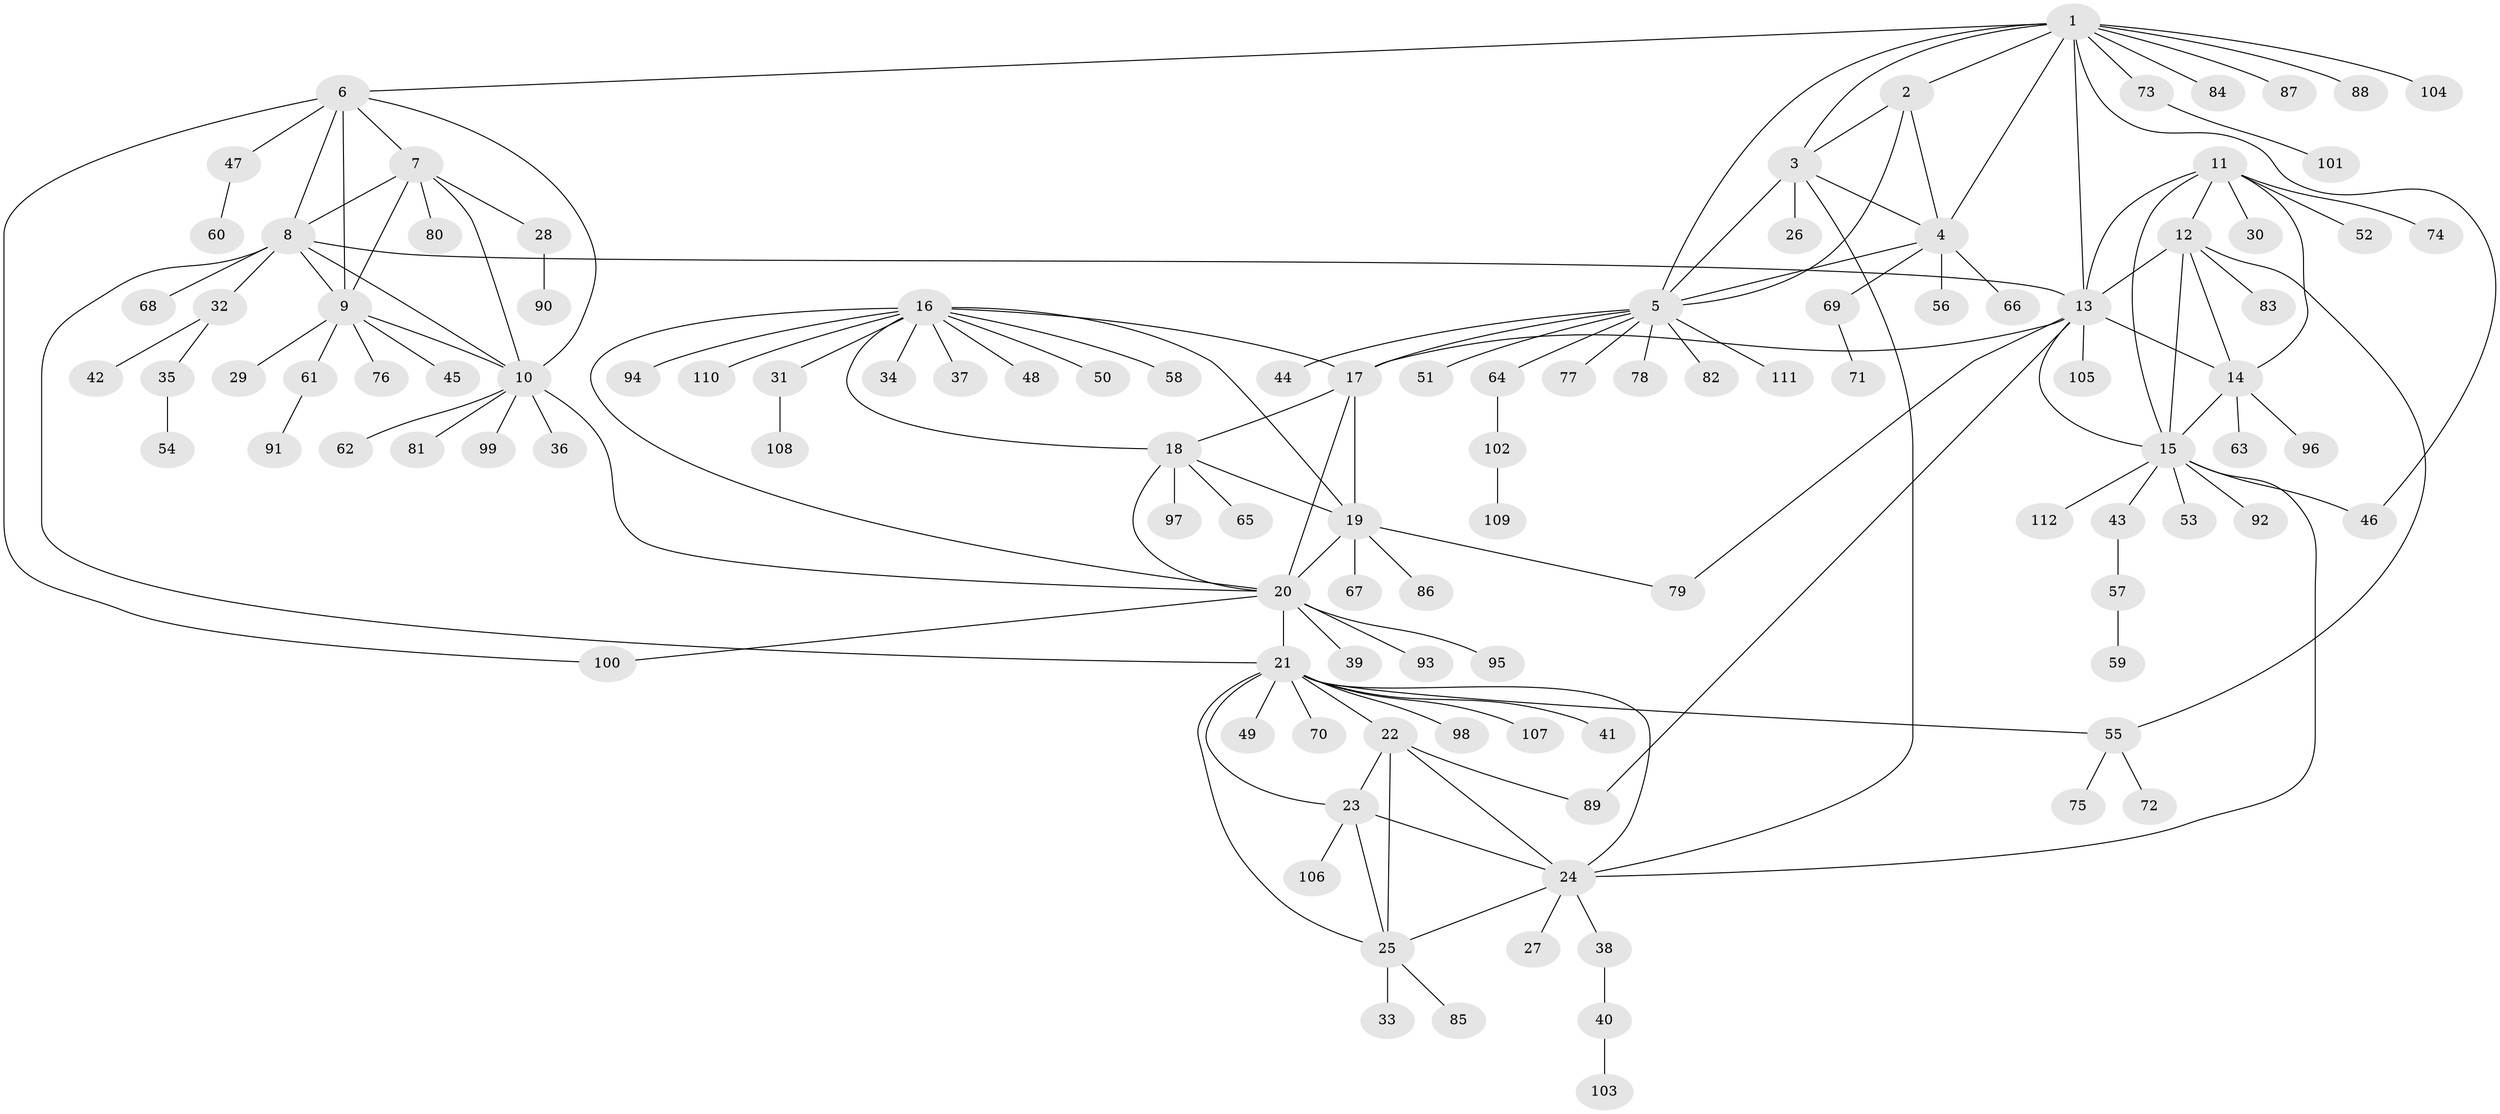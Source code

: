 // Generated by graph-tools (version 1.1) at 2025/54/03/09/25 04:54:33]
// undirected, 112 vertices, 152 edges
graph export_dot {
graph [start="1"]
  node [color=gray90,style=filled];
  1;
  2;
  3;
  4;
  5;
  6;
  7;
  8;
  9;
  10;
  11;
  12;
  13;
  14;
  15;
  16;
  17;
  18;
  19;
  20;
  21;
  22;
  23;
  24;
  25;
  26;
  27;
  28;
  29;
  30;
  31;
  32;
  33;
  34;
  35;
  36;
  37;
  38;
  39;
  40;
  41;
  42;
  43;
  44;
  45;
  46;
  47;
  48;
  49;
  50;
  51;
  52;
  53;
  54;
  55;
  56;
  57;
  58;
  59;
  60;
  61;
  62;
  63;
  64;
  65;
  66;
  67;
  68;
  69;
  70;
  71;
  72;
  73;
  74;
  75;
  76;
  77;
  78;
  79;
  80;
  81;
  82;
  83;
  84;
  85;
  86;
  87;
  88;
  89;
  90;
  91;
  92;
  93;
  94;
  95;
  96;
  97;
  98;
  99;
  100;
  101;
  102;
  103;
  104;
  105;
  106;
  107;
  108;
  109;
  110;
  111;
  112;
  1 -- 2;
  1 -- 3;
  1 -- 4;
  1 -- 5;
  1 -- 6;
  1 -- 13;
  1 -- 46;
  1 -- 73;
  1 -- 84;
  1 -- 87;
  1 -- 88;
  1 -- 104;
  2 -- 3;
  2 -- 4;
  2 -- 5;
  3 -- 4;
  3 -- 5;
  3 -- 24;
  3 -- 26;
  4 -- 5;
  4 -- 56;
  4 -- 66;
  4 -- 69;
  5 -- 17;
  5 -- 44;
  5 -- 51;
  5 -- 64;
  5 -- 77;
  5 -- 78;
  5 -- 82;
  5 -- 111;
  6 -- 7;
  6 -- 8;
  6 -- 9;
  6 -- 10;
  6 -- 47;
  6 -- 100;
  7 -- 8;
  7 -- 9;
  7 -- 10;
  7 -- 28;
  7 -- 80;
  8 -- 9;
  8 -- 10;
  8 -- 13;
  8 -- 21;
  8 -- 32;
  8 -- 68;
  9 -- 10;
  9 -- 29;
  9 -- 45;
  9 -- 61;
  9 -- 76;
  10 -- 20;
  10 -- 36;
  10 -- 62;
  10 -- 81;
  10 -- 99;
  11 -- 12;
  11 -- 13;
  11 -- 14;
  11 -- 15;
  11 -- 30;
  11 -- 52;
  11 -- 74;
  12 -- 13;
  12 -- 14;
  12 -- 15;
  12 -- 55;
  12 -- 83;
  13 -- 14;
  13 -- 15;
  13 -- 17;
  13 -- 79;
  13 -- 89;
  13 -- 105;
  14 -- 15;
  14 -- 63;
  14 -- 96;
  15 -- 24;
  15 -- 43;
  15 -- 46;
  15 -- 53;
  15 -- 92;
  15 -- 112;
  16 -- 17;
  16 -- 18;
  16 -- 19;
  16 -- 20;
  16 -- 31;
  16 -- 34;
  16 -- 37;
  16 -- 48;
  16 -- 50;
  16 -- 58;
  16 -- 94;
  16 -- 110;
  17 -- 18;
  17 -- 19;
  17 -- 20;
  18 -- 19;
  18 -- 20;
  18 -- 65;
  18 -- 97;
  19 -- 20;
  19 -- 67;
  19 -- 79;
  19 -- 86;
  20 -- 21;
  20 -- 39;
  20 -- 93;
  20 -- 95;
  20 -- 100;
  21 -- 22;
  21 -- 23;
  21 -- 24;
  21 -- 25;
  21 -- 41;
  21 -- 49;
  21 -- 55;
  21 -- 70;
  21 -- 98;
  21 -- 107;
  22 -- 23;
  22 -- 24;
  22 -- 25;
  22 -- 89;
  23 -- 24;
  23 -- 25;
  23 -- 106;
  24 -- 25;
  24 -- 27;
  24 -- 38;
  25 -- 33;
  25 -- 85;
  28 -- 90;
  31 -- 108;
  32 -- 35;
  32 -- 42;
  35 -- 54;
  38 -- 40;
  40 -- 103;
  43 -- 57;
  47 -- 60;
  55 -- 72;
  55 -- 75;
  57 -- 59;
  61 -- 91;
  64 -- 102;
  69 -- 71;
  73 -- 101;
  102 -- 109;
}
